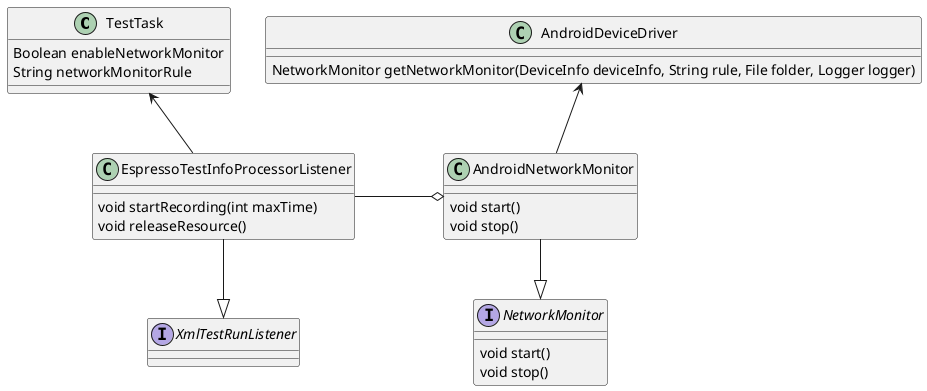 @startuml agent_network_monitor_design

class TestTask {
    Boolean enableNetworkMonitor
    String networkMonitorRule
}

class EspressoTestInfoProcessorListener {
    void startRecording(int maxTime)
    void releaseResource()
}

interface XmlTestRunListener {
}

interface NetworkMonitor {
    void start()
    void stop()
}

class AndroidNetworkMonitor {
    void start()
    void stop()
}

class AndroidDeviceDriver {
    NetworkMonitor getNetworkMonitor(DeviceInfo deviceInfo, String rule, File folder, Logger logger)
}

AndroidNetworkMonitor -d-|> NetworkMonitor
AndroidNetworkMonitor -u-> AndroidDeviceDriver
EspressoTestInfoProcessorListener -u-> TestTask
EspressoTestInfoProcessorListener -d-|> XmlTestRunListener
EspressoTestInfoProcessorListener -o AndroidNetworkMonitor

@enduml
